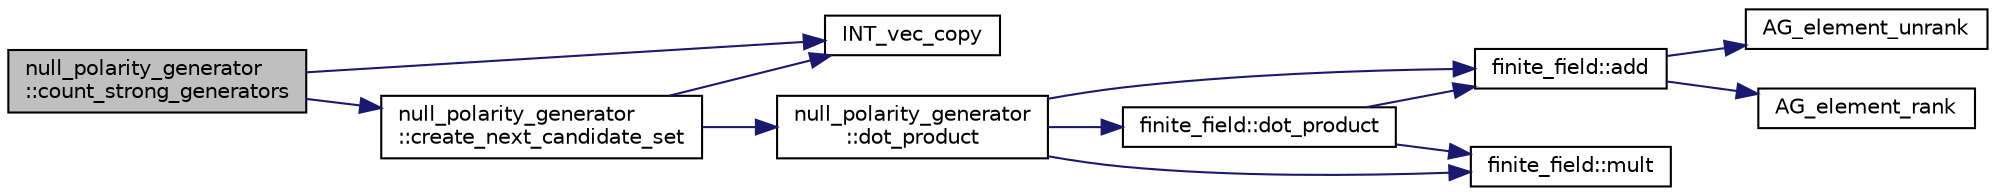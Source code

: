 digraph "null_polarity_generator::count_strong_generators"
{
  edge [fontname="Helvetica",fontsize="10",labelfontname="Helvetica",labelfontsize="10"];
  node [fontname="Helvetica",fontsize="10",shape=record];
  rankdir="LR";
  Node18 [label="null_polarity_generator\l::count_strong_generators",height=0.2,width=0.4,color="black", fillcolor="grey75", style="filled", fontcolor="black"];
  Node18 -> Node19 [color="midnightblue",fontsize="10",style="solid",fontname="Helvetica"];
  Node19 [label="INT_vec_copy",height=0.2,width=0.4,color="black", fillcolor="white", style="filled",URL="$df/dbf/sajeeb_8_c.html#ac2d875e27e009af6ec04d17254d11075"];
  Node18 -> Node20 [color="midnightblue",fontsize="10",style="solid",fontname="Helvetica"];
  Node20 [label="null_polarity_generator\l::create_next_candidate_set",height=0.2,width=0.4,color="black", fillcolor="white", style="filled",URL="$df/db3/classnull__polarity__generator.html#af4928299fd924e288b2639b6ad95a755"];
  Node20 -> Node19 [color="midnightblue",fontsize="10",style="solid",fontname="Helvetica"];
  Node20 -> Node21 [color="midnightblue",fontsize="10",style="solid",fontname="Helvetica"];
  Node21 [label="null_polarity_generator\l::dot_product",height=0.2,width=0.4,color="black", fillcolor="white", style="filled",URL="$df/db3/classnull__polarity__generator.html#a8a0397a06453c99aa2265c0d91262654"];
  Node21 -> Node22 [color="midnightblue",fontsize="10",style="solid",fontname="Helvetica"];
  Node22 [label="finite_field::add",height=0.2,width=0.4,color="black", fillcolor="white", style="filled",URL="$df/d5a/classfinite__field.html#a8f12328a27500f3c7be0c849ebbc9d14"];
  Node22 -> Node23 [color="midnightblue",fontsize="10",style="solid",fontname="Helvetica"];
  Node23 [label="AG_element_unrank",height=0.2,width=0.4,color="black", fillcolor="white", style="filled",URL="$d4/d67/geometry_8h.html#a4a33b86c87b2879b97cfa1327abe2885"];
  Node22 -> Node24 [color="midnightblue",fontsize="10",style="solid",fontname="Helvetica"];
  Node24 [label="AG_element_rank",height=0.2,width=0.4,color="black", fillcolor="white", style="filled",URL="$d4/d67/geometry_8h.html#ab2ac908d07dd8038fd996e26bdc75c17"];
  Node21 -> Node25 [color="midnightblue",fontsize="10",style="solid",fontname="Helvetica"];
  Node25 [label="finite_field::mult",height=0.2,width=0.4,color="black", fillcolor="white", style="filled",URL="$df/d5a/classfinite__field.html#a24fb5917aa6d4d656fd855b7f44a13b0"];
  Node21 -> Node26 [color="midnightblue",fontsize="10",style="solid",fontname="Helvetica"];
  Node26 [label="finite_field::dot_product",height=0.2,width=0.4,color="black", fillcolor="white", style="filled",URL="$df/d5a/classfinite__field.html#aeb74732fc0776cb87ec8419e5ea7ad97"];
  Node26 -> Node25 [color="midnightblue",fontsize="10",style="solid",fontname="Helvetica"];
  Node26 -> Node22 [color="midnightblue",fontsize="10",style="solid",fontname="Helvetica"];
}
